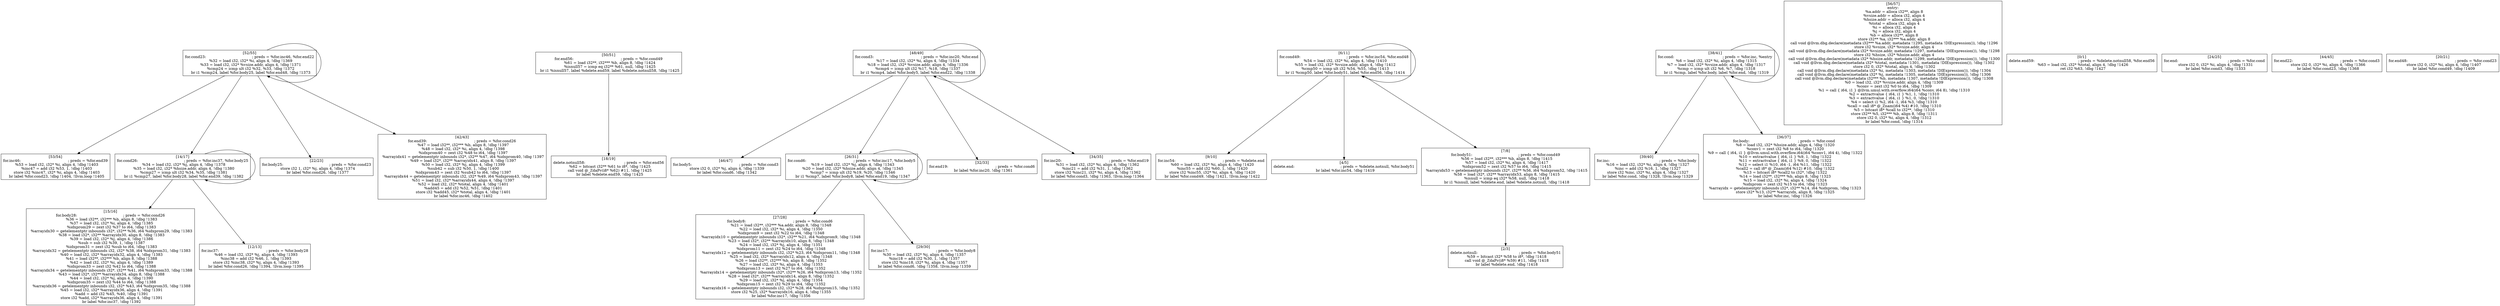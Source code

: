 
digraph G {


node63 [label="[15/16]
for.body28:                                       ; preds = %for.cond26
  %36 = load i32**, i32*** %b, align 8, !dbg !1383
  %37 = load i32, i32* %i, align 4, !dbg !1385
  %idxprom29 = zext i32 %37 to i64, !dbg !1383
  %arrayidx30 = getelementptr inbounds i32*, i32** %36, i64 %idxprom29, !dbg !1383
  %38 = load i32*, i32** %arrayidx30, align 8, !dbg !1383
  %39 = load i32, i32* %j, align 4, !dbg !1386
  %sub = sub i32 %39, 1, !dbg !1387
  %idxprom31 = zext i32 %sub to i64, !dbg !1383
  %arrayidx32 = getelementptr inbounds i32, i32* %38, i64 %idxprom31, !dbg !1383
  %40 = load i32, i32* %arrayidx32, align 4, !dbg !1383
  %41 = load i32**, i32*** %b, align 8, !dbg !1388
  %42 = load i32, i32* %i, align 4, !dbg !1389
  %idxprom33 = zext i32 %42 to i64, !dbg !1388
  %arrayidx34 = getelementptr inbounds i32*, i32** %41, i64 %idxprom33, !dbg !1388
  %43 = load i32*, i32** %arrayidx34, align 8, !dbg !1388
  %44 = load i32, i32* %j, align 4, !dbg !1390
  %idxprom35 = zext i32 %44 to i64, !dbg !1388
  %arrayidx36 = getelementptr inbounds i32, i32* %43, i64 %idxprom35, !dbg !1388
  %45 = load i32, i32* %arrayidx36, align 4, !dbg !1391
  %add = add i32 %45, %40, !dbg !1391
  store i32 %add, i32* %arrayidx36, align 4, !dbg !1391
  br label %for.inc37, !dbg !1392
",shape=rectangle ]
node62 [label="[52/55]
for.cond23:                                       ; preds = %for.inc46, %for.end22
  %32 = load i32, i32* %i, align 4, !dbg !1369
  %33 = load i32, i32* %vsize.addr, align 4, !dbg !1371
  %cmp24 = icmp ult i32 %32, %33, !dbg !1372
  br i1 %cmp24, label %for.body25, label %for.end48, !dbg !1373
",shape=rectangle ]
node61 [label="[50/51]
for.end56:                                        ; preds = %for.cond49
  %61 = load i32**, i32*** %b, align 8, !dbg !1424
  %isnull57 = icmp eq i32** %61, null, !dbg !1425
  br i1 %isnull57, label %delete.end59, label %delete.notnull58, !dbg !1425
",shape=rectangle ]
node60 [label="[48/49]
for.cond3:                                        ; preds = %for.inc20, %for.end
  %17 = load i32, i32* %i, align 4, !dbg !1334
  %18 = load i32, i32* %vsize.addr, align 4, !dbg !1336
  %cmp4 = icmp ult i32 %17, %18, !dbg !1337
  br i1 %cmp4, label %for.body5, label %for.end22, !dbg !1338
",shape=rectangle ]
node58 [label="[9/10]
for.inc54:                                        ; preds = %delete.end
  %60 = load i32, i32* %i, align 4, !dbg !1420
  %inc55 = add i32 %60, 1, !dbg !1420
  store i32 %inc55, i32* %i, align 4, !dbg !1420
  br label %for.cond49, !dbg !1421, !llvm.loop !1422
",shape=rectangle ]
node57 [label="[39/40]
for.inc:                                          ; preds = %for.body
  %16 = load i32, i32* %i, align 4, !dbg !1327
  %inc = add i32 %16, 1, !dbg !1327
  store i32 %inc, i32* %i, align 4, !dbg !1327
  br label %for.cond, !dbg !1328, !llvm.loop !1329
",shape=rectangle ]
node56 [label="[46/47]
for.body5:                                        ; preds = %for.cond3
  store i32 0, i32* %j, align 4, !dbg !1339
  br label %for.cond6, !dbg !1342
",shape=rectangle ]
node65 [label="[56/57]
entry:
  %a.addr = alloca i32**, align 8
  %vsize.addr = alloca i32, align 4
  %hsize.addr = alloca i32, align 4
  %total = alloca i32, align 4
  %i = alloca i32, align 4
  %j = alloca i32, align 4
  %b = alloca i32**, align 8
  store i32** %a, i32*** %a.addr, align 8
  call void @llvm.dbg.declare(metadata i32*** %a.addr, metadata !1295, metadata !DIExpression()), !dbg !1296
  store i32 %vsize, i32* %vsize.addr, align 4
  call void @llvm.dbg.declare(metadata i32* %vsize.addr, metadata !1297, metadata !DIExpression()), !dbg !1298
  store i32 %hsize, i32* %hsize.addr, align 4
  call void @llvm.dbg.declare(metadata i32* %hsize.addr, metadata !1299, metadata !DIExpression()), !dbg !1300
  call void @llvm.dbg.declare(metadata i32* %total, metadata !1301, metadata !DIExpression()), !dbg !1302
  store i32 0, i32* %total, align 4, !dbg !1302
  call void @llvm.dbg.declare(metadata i32* %i, metadata !1303, metadata !DIExpression()), !dbg !1304
  call void @llvm.dbg.declare(metadata i32* %j, metadata !1305, metadata !DIExpression()), !dbg !1306
  call void @llvm.dbg.declare(metadata i32*** %b, metadata !1307, metadata !DIExpression()), !dbg !1308
  %0 = load i32, i32* %vsize.addr, align 4, !dbg !1309
  %conv = zext i32 %0 to i64, !dbg !1309
  %1 = call { i64, i1 } @llvm.umul.with.overflow.i64(i64 %conv, i64 8), !dbg !1310
  %2 = extractvalue { i64, i1 } %1, 1, !dbg !1310
  %3 = extractvalue { i64, i1 } %1, 0, !dbg !1310
  %4 = select i1 %2, i64 -1, i64 %3, !dbg !1310
  %call = call i8* @_Znam(i64 %4) #10, !dbg !1310
  %5 = bitcast i8* %call to i32**, !dbg !1310
  store i32** %5, i32*** %b, align 8, !dbg !1311
  store i32 0, i32* %i, align 4, !dbg !1312
  br label %for.cond, !dbg !1314
",shape=rectangle ]
node64 [label="[53/54]
for.inc46:                                        ; preds = %for.end39
  %53 = load i32, i32* %i, align 4, !dbg !1403
  %inc47 = add i32 %53, 1, !dbg !1403
  store i32 %inc47, i32* %i, align 4, !dbg !1403
  br label %for.cond23, !dbg !1404, !llvm.loop !1405
",shape=rectangle ]
node44 [label="[14/17]
for.cond26:                                       ; preds = %for.inc37, %for.body25
  %34 = load i32, i32* %j, align 4, !dbg !1378
  %35 = load i32, i32* %hsize.addr, align 4, !dbg !1380
  %cmp27 = icmp ult i32 %34, %35, !dbg !1381
  br i1 %cmp27, label %for.body28, label %for.end39, !dbg !1382
",shape=rectangle ]
node39 [label="[0/1]
delete.end59:                                     ; preds = %delete.notnull58, %for.end56
  %63 = load i32, i32* %total, align 4, !dbg !1426
  ret i32 %63, !dbg !1427
",shape=rectangle ]
node43 [label="[12/13]
for.inc37:                                        ; preds = %for.body28
  %46 = load i32, i32* %j, align 4, !dbg !1393
  %inc38 = add i32 %46, 1, !dbg !1393
  store i32 %inc38, i32* %j, align 4, !dbg !1393
  br label %for.cond26, !dbg !1394, !llvm.loop !1395
",shape=rectangle ]
node41 [label="[4/5]
delete.end:                                       ; preds = %delete.notnull, %for.body51
  br label %for.inc54, !dbg !1419
",shape=rectangle ]
node59 [label="[7/8]
for.body51:                                       ; preds = %for.cond49
  %56 = load i32**, i32*** %b, align 8, !dbg !1415
  %57 = load i32, i32* %i, align 4, !dbg !1417
  %idxprom52 = zext i32 %57 to i64, !dbg !1415
  %arrayidx53 = getelementptr inbounds i32*, i32** %56, i64 %idxprom52, !dbg !1415
  %58 = load i32*, i32** %arrayidx53, align 8, !dbg !1415
  %isnull = icmp eq i32* %58, null, !dbg !1418
  br i1 %isnull, label %delete.end, label %delete.notnull, !dbg !1418
",shape=rectangle ]
node53 [label="[38/41]
for.cond:                                         ; preds = %for.inc, %entry
  %6 = load i32, i32* %i, align 4, !dbg !1315
  %7 = load i32, i32* %vsize.addr, align 4, !dbg !1317
  %cmp = icmp ult i32 %6, %7, !dbg !1318
  br i1 %cmp, label %for.body, label %for.end, !dbg !1319
",shape=rectangle ]
node42 [label="[6/11]
for.cond49:                                       ; preds = %for.inc54, %for.end48
  %54 = load i32, i32* %i, align 4, !dbg !1410
  %55 = load i32, i32* %vsize.addr, align 4, !dbg !1412
  %cmp50 = icmp ult i32 %54, %55, !dbg !1413
  br i1 %cmp50, label %for.body51, label %for.end56, !dbg !1414
",shape=rectangle ]
node67 [label="[27/28]
for.body8:                                        ; preds = %for.cond6
  %21 = load i32**, i32*** %a.addr, align 8, !dbg !1348
  %22 = load i32, i32* %i, align 4, !dbg !1350
  %idxprom9 = zext i32 %22 to i64, !dbg !1348
  %arrayidx10 = getelementptr inbounds i32*, i32** %21, i64 %idxprom9, !dbg !1348
  %23 = load i32*, i32** %arrayidx10, align 8, !dbg !1348
  %24 = load i32, i32* %j, align 4, !dbg !1351
  %idxprom11 = zext i32 %24 to i64, !dbg !1348
  %arrayidx12 = getelementptr inbounds i32, i32* %23, i64 %idxprom11, !dbg !1348
  %25 = load i32, i32* %arrayidx12, align 4, !dbg !1348
  %26 = load i32**, i32*** %b, align 8, !dbg !1352
  %27 = load i32, i32* %i, align 4, !dbg !1353
  %idxprom13 = zext i32 %27 to i64, !dbg !1352
  %arrayidx14 = getelementptr inbounds i32*, i32** %26, i64 %idxprom13, !dbg !1352
  %28 = load i32*, i32** %arrayidx14, align 8, !dbg !1352
  %29 = load i32, i32* %j, align 4, !dbg !1354
  %idxprom15 = zext i32 %29 to i64, !dbg !1352
  %arrayidx16 = getelementptr inbounds i32, i32* %28, i64 %idxprom15, !dbg !1352
  store i32 %25, i32* %arrayidx16, align 4, !dbg !1355
  br label %for.inc17, !dbg !1356
",shape=rectangle ]
node48 [label="[24/25]
for.end:                                          ; preds = %for.cond
  store i32 0, i32* %i, align 4, !dbg !1331
  br label %for.cond3, !dbg !1333
",shape=rectangle ]
node49 [label="[26/31]
for.cond6:                                        ; preds = %for.inc17, %for.body5
  %19 = load i32, i32* %j, align 4, !dbg !1343
  %20 = load i32, i32* %hsize.addr, align 4, !dbg !1345
  %cmp7 = icmp ult i32 %19, %20, !dbg !1346
  br i1 %cmp7, label %for.body8, label %for.end19, !dbg !1347
",shape=rectangle ]
node45 [label="[18/19]
delete.notnull58:                                 ; preds = %for.end56
  %62 = bitcast i32** %61 to i8*, !dbg !1425
  call void @_ZdaPv(i8* %62) #11, !dbg !1425
  br label %delete.end59, !dbg !1425
",shape=rectangle ]
node66 [label="[29/30]
for.inc17:                                        ; preds = %for.body8
  %30 = load i32, i32* %j, align 4, !dbg !1357
  %inc18 = add i32 %30, 1, !dbg !1357
  store i32 %inc18, i32* %j, align 4, !dbg !1357
  br label %for.cond6, !dbg !1358, !llvm.loop !1359
",shape=rectangle ]
node55 [label="[44/45]
for.end22:                                        ; preds = %for.cond3
  store i32 0, i32* %i, align 4, !dbg !1366
  br label %for.cond23, !dbg !1368
",shape=rectangle ]
node46 [label="[20/21]
for.end48:                                        ; preds = %for.cond23
  store i32 0, i32* %i, align 4, !dbg !1407
  br label %for.cond49, !dbg !1409
",shape=rectangle ]
node47 [label="[22/23]
for.body25:                                       ; preds = %for.cond23
  store i32 1, i32* %j, align 4, !dbg !1374
  br label %for.cond26, !dbg !1377
",shape=rectangle ]
node50 [label="[32/33]
for.end19:                                        ; preds = %for.cond6
  br label %for.inc20, !dbg !1361
",shape=rectangle ]
node51 [label="[34/35]
for.inc20:                                        ; preds = %for.end19
  %31 = load i32, i32* %i, align 4, !dbg !1362
  %inc21 = add i32 %31, 1, !dbg !1362
  store i32 %inc21, i32* %i, align 4, !dbg !1362
  br label %for.cond3, !dbg !1363, !llvm.loop !1364
",shape=rectangle ]
node52 [label="[36/37]
for.body:                                         ; preds = %for.cond
  %8 = load i32, i32* %hsize.addr, align 4, !dbg !1320
  %conv1 = zext i32 %8 to i64, !dbg !1320
  %9 = call { i64, i1 } @llvm.umul.with.overflow.i64(i64 %conv1, i64 4), !dbg !1322
  %10 = extractvalue { i64, i1 } %9, 1, !dbg !1322
  %11 = extractvalue { i64, i1 } %9, 0, !dbg !1322
  %12 = select i1 %10, i64 -1, i64 %11, !dbg !1322
  %call2 = call i8* @_Znam(i64 %12) #10, !dbg !1322
  %13 = bitcast i8* %call2 to i32*, !dbg !1322
  %14 = load i32**, i32*** %b, align 8, !dbg !1323
  %15 = load i32, i32* %i, align 4, !dbg !1324
  %idxprom = zext i32 %15 to i64, !dbg !1323
  %arrayidx = getelementptr inbounds i32*, i32** %14, i64 %idxprom, !dbg !1323
  store i32* %13, i32** %arrayidx, align 8, !dbg !1325
  br label %for.inc, !dbg !1326
",shape=rectangle ]
node40 [label="[2/3]
delete.notnull:                                   ; preds = %for.body51
  %59 = bitcast i32* %58 to i8*, !dbg !1418
  call void @_ZdaPv(i8* %59) #11, !dbg !1418
  br label %delete.end, !dbg !1418
",shape=rectangle ]
node54 [label="[42/43]
for.end39:                                        ; preds = %for.cond26
  %47 = load i32**, i32*** %b, align 8, !dbg !1397
  %48 = load i32, i32* %i, align 4, !dbg !1398
  %idxprom40 = zext i32 %48 to i64, !dbg !1397
  %arrayidx41 = getelementptr inbounds i32*, i32** %47, i64 %idxprom40, !dbg !1397
  %49 = load i32*, i32** %arrayidx41, align 8, !dbg !1397
  %50 = load i32, i32* %j, align 4, !dbg !1399
  %sub42 = sub i32 %50, 1, !dbg !1400
  %idxprom43 = zext i32 %sub42 to i64, !dbg !1397
  %arrayidx44 = getelementptr inbounds i32, i32* %49, i64 %idxprom43, !dbg !1397
  %51 = load i32, i32* %arrayidx44, align 4, !dbg !1397
  %52 = load i32, i32* %total, align 4, !dbg !1401
  %add45 = add i32 %52, %51, !dbg !1401
  store i32 %add45, i32* %total, align 4, !dbg !1401
  br label %for.inc46, !dbg !1402
",shape=rectangle ]

node62->node47 [ ]
node60->node51 [ ]
node60->node50 [ ]
node62->node54 [ ]
node60->node56 [ ]
node44->node63 [ ]
node62->node62 [ ]
node61->node45 [ ]
node44->node43 [ ]
node62->node64 [ ]
node62->node44 [ ]
node53->node57 [ ]
node42->node58 [ ]
node59->node40 [ ]
node42->node59 [ ]
node42->node41 [ ]
node60->node60 [ ]
node53->node53 [ ]
node53->node52 [ ]
node42->node42 [ ]
node49->node66 [ ]
node60->node49 [ ]
node44->node44 [ ]
node49->node67 [ ]
node49->node49 [ ]


}
